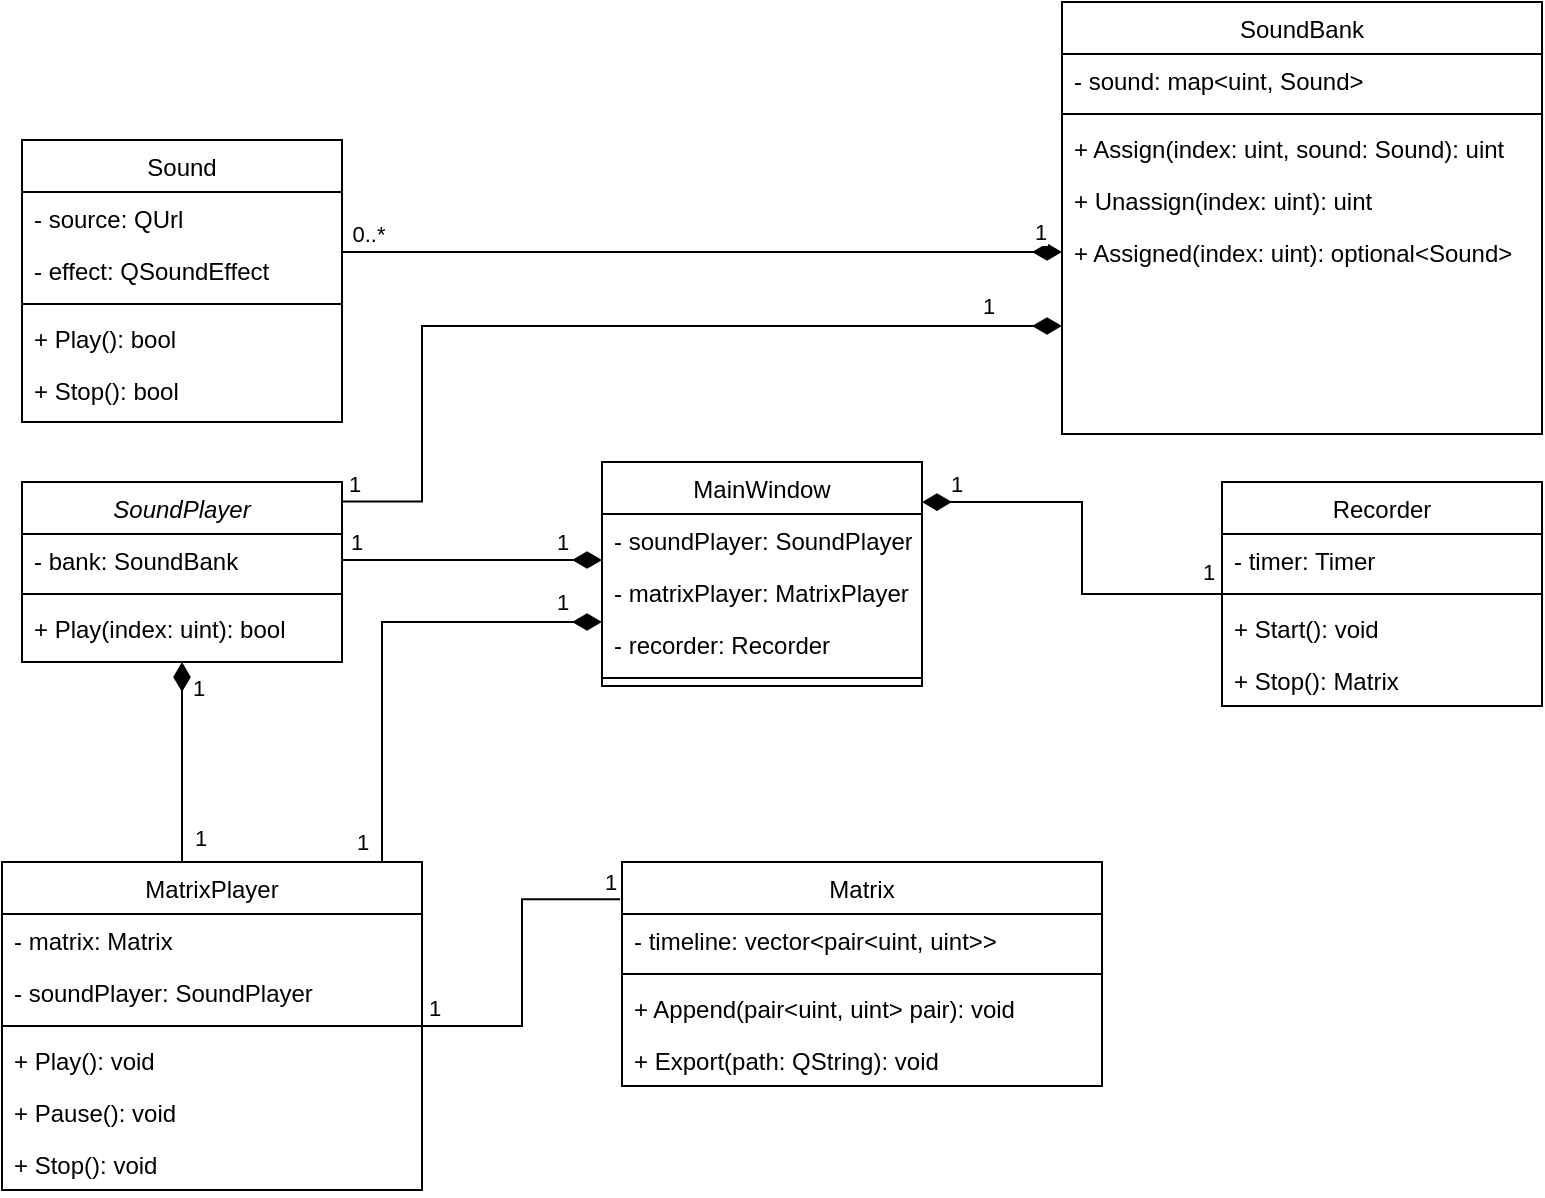 <mxfile version="20.3.0" type="device"><diagram id="C5RBs43oDa-KdzZeNtuy" name="Page-1"><mxGraphModel dx="1731" dy="2274" grid="1" gridSize="10" guides="1" tooltips="1" connect="1" arrows="1" fold="1" page="1" pageScale="1" pageWidth="827" pageHeight="1169" math="0" shadow="0"><root><mxCell id="WIyWlLk6GJQsqaUBKTNV-0"/><mxCell id="WIyWlLk6GJQsqaUBKTNV-1" parent="WIyWlLk6GJQsqaUBKTNV-0"/><mxCell id="zkfFHV4jXpPFQw0GAbJ--0" value="SoundPlayer" style="swimlane;fontStyle=2;align=center;verticalAlign=top;childLayout=stackLayout;horizontal=1;startSize=26;horizontalStack=0;resizeParent=1;resizeLast=0;collapsible=1;marginBottom=0;rounded=0;shadow=0;strokeWidth=1;" parent="WIyWlLk6GJQsqaUBKTNV-1" vertex="1"><mxGeometry x="40" y="210" width="160" height="90" as="geometry"><mxRectangle x="230" y="140" width="160" height="26" as="alternateBounds"/></mxGeometry></mxCell><mxCell id="zkfFHV4jXpPFQw0GAbJ--1" value="- bank: SoundBank" style="text;align=left;verticalAlign=top;spacingLeft=4;spacingRight=4;overflow=hidden;rotatable=0;points=[[0,0.5],[1,0.5]];portConstraint=eastwest;" parent="zkfFHV4jXpPFQw0GAbJ--0" vertex="1"><mxGeometry y="26" width="160" height="26" as="geometry"/></mxCell><mxCell id="zkfFHV4jXpPFQw0GAbJ--4" value="" style="line;html=1;strokeWidth=1;align=left;verticalAlign=middle;spacingTop=-1;spacingLeft=3;spacingRight=3;rotatable=0;labelPosition=right;points=[];portConstraint=eastwest;" parent="zkfFHV4jXpPFQw0GAbJ--0" vertex="1"><mxGeometry y="52" width="160" height="8" as="geometry"/></mxCell><mxCell id="zkfFHV4jXpPFQw0GAbJ--5" value="+ Play(index: uint): bool" style="text;align=left;verticalAlign=top;spacingLeft=4;spacingRight=4;overflow=hidden;rotatable=0;points=[[0,0.5],[1,0.5]];portConstraint=eastwest;" parent="zkfFHV4jXpPFQw0GAbJ--0" vertex="1"><mxGeometry y="60" width="160" height="26" as="geometry"/></mxCell><mxCell id="DgHjwj1t7deErN9cUNjF-8" style="edgeStyle=orthogonalEdgeStyle;rounded=0;orthogonalLoop=1;jettySize=auto;html=1;endArrow=diamondThin;endFill=1;strokeWidth=1;endSize=12;entryX=0;entryY=0.5;entryDx=0;entryDy=0;" edge="1" parent="WIyWlLk6GJQsqaUBKTNV-1" source="zkfFHV4jXpPFQw0GAbJ--6" target="DgHjwj1t7deErN9cUNjF-6"><mxGeometry relative="1" as="geometry"><mxPoint x="340" y="310" as="targetPoint"/><Array as="points"><mxPoint x="250" y="95"/><mxPoint x="250" y="95"/></Array></mxGeometry></mxCell><mxCell id="DgHjwj1t7deErN9cUNjF-9" value="0..*" style="edgeLabel;html=1;align=center;verticalAlign=middle;resizable=0;points=[];" vertex="1" connectable="0" parent="DgHjwj1t7deErN9cUNjF-8"><mxGeometry x="-0.928" y="-1" relative="1" as="geometry"><mxPoint y="-10" as="offset"/></mxGeometry></mxCell><mxCell id="DgHjwj1t7deErN9cUNjF-10" value="1" style="edgeLabel;html=1;align=center;verticalAlign=middle;resizable=0;points=[];" vertex="1" connectable="0" parent="DgHjwj1t7deErN9cUNjF-8"><mxGeometry x="0.938" y="1" relative="1" as="geometry"><mxPoint y="-9" as="offset"/></mxGeometry></mxCell><mxCell id="zkfFHV4jXpPFQw0GAbJ--6" value="Sound" style="swimlane;fontStyle=0;align=center;verticalAlign=top;childLayout=stackLayout;horizontal=1;startSize=26;horizontalStack=0;resizeParent=1;resizeLast=0;collapsible=1;marginBottom=0;rounded=0;shadow=0;strokeWidth=1;" parent="WIyWlLk6GJQsqaUBKTNV-1" vertex="1"><mxGeometry x="40" y="39" width="160" height="141" as="geometry"><mxRectangle x="40" y="79" width="160" height="26" as="alternateBounds"/></mxGeometry></mxCell><mxCell id="zkfFHV4jXpPFQw0GAbJ--7" value="- source: QUrl" style="text;align=left;verticalAlign=top;spacingLeft=4;spacingRight=4;overflow=hidden;rotatable=0;points=[[0,0.5],[1,0.5]];portConstraint=eastwest;" parent="zkfFHV4jXpPFQw0GAbJ--6" vertex="1"><mxGeometry y="26" width="160" height="26" as="geometry"/></mxCell><mxCell id="DgHjwj1t7deErN9cUNjF-4" value="- effect: QSoundEffect" style="text;align=left;verticalAlign=top;spacingLeft=4;spacingRight=4;overflow=hidden;rotatable=0;points=[[0,0.5],[1,0.5]];portConstraint=eastwest;" vertex="1" parent="zkfFHV4jXpPFQw0GAbJ--6"><mxGeometry y="52" width="160" height="26" as="geometry"/></mxCell><mxCell id="zkfFHV4jXpPFQw0GAbJ--9" value="" style="line;html=1;strokeWidth=1;align=left;verticalAlign=middle;spacingTop=-1;spacingLeft=3;spacingRight=3;rotatable=0;labelPosition=right;points=[];portConstraint=eastwest;" parent="zkfFHV4jXpPFQw0GAbJ--6" vertex="1"><mxGeometry y="78" width="160" height="8" as="geometry"/></mxCell><mxCell id="zkfFHV4jXpPFQw0GAbJ--10" value="+ Play(): bool" style="text;align=left;verticalAlign=top;spacingLeft=4;spacingRight=4;overflow=hidden;rotatable=0;points=[[0,0.5],[1,0.5]];portConstraint=eastwest;fontStyle=0" parent="zkfFHV4jXpPFQw0GAbJ--6" vertex="1"><mxGeometry y="86" width="160" height="26" as="geometry"/></mxCell><mxCell id="zkfFHV4jXpPFQw0GAbJ--11" value="+ Stop(): bool" style="text;align=left;verticalAlign=top;spacingLeft=4;spacingRight=4;overflow=hidden;rotatable=0;points=[[0,0.5],[1,0.5]];portConstraint=eastwest;" parent="zkfFHV4jXpPFQw0GAbJ--6" vertex="1"><mxGeometry y="112" width="160" height="26" as="geometry"/></mxCell><mxCell id="DgHjwj1t7deErN9cUNjF-53" style="edgeStyle=orthogonalEdgeStyle;rounded=0;orthogonalLoop=1;jettySize=auto;html=1;entryX=1;entryY=0.179;entryDx=0;entryDy=0;entryPerimeter=0;strokeWidth=1;endArrow=diamondThin;endFill=1;endSize=12;" edge="1" parent="WIyWlLk6GJQsqaUBKTNV-1" source="zkfFHV4jXpPFQw0GAbJ--13" target="DgHjwj1t7deErN9cUNjF-1"><mxGeometry relative="1" as="geometry"/></mxCell><mxCell id="DgHjwj1t7deErN9cUNjF-58" value="1" style="edgeLabel;html=1;align=center;verticalAlign=middle;resizable=0;points=[];" vertex="1" connectable="0" parent="DgHjwj1t7deErN9cUNjF-53"><mxGeometry x="0.892" y="-1" relative="1" as="geometry"><mxPoint x="6" y="-8" as="offset"/></mxGeometry></mxCell><mxCell id="DgHjwj1t7deErN9cUNjF-59" value="1" style="edgeLabel;html=1;align=center;verticalAlign=middle;resizable=0;points=[];" vertex="1" connectable="0" parent="DgHjwj1t7deErN9cUNjF-53"><mxGeometry x="-0.881" relative="1" as="geometry"><mxPoint x="4" y="-11" as="offset"/></mxGeometry></mxCell><mxCell id="zkfFHV4jXpPFQw0GAbJ--13" value="Recorder" style="swimlane;fontStyle=0;align=center;verticalAlign=top;childLayout=stackLayout;horizontal=1;startSize=26;horizontalStack=0;resizeParent=1;resizeLast=0;collapsible=1;marginBottom=0;rounded=0;shadow=0;strokeWidth=1;" parent="WIyWlLk6GJQsqaUBKTNV-1" vertex="1"><mxGeometry x="640" y="210" width="160" height="112" as="geometry"><mxRectangle x="340" y="380" width="170" height="26" as="alternateBounds"/></mxGeometry></mxCell><mxCell id="DgHjwj1t7deErN9cUNjF-22" value="- timer: Timer" style="text;align=left;verticalAlign=top;spacingLeft=4;spacingRight=4;overflow=hidden;rotatable=0;points=[[0,0.5],[1,0.5]];portConstraint=eastwest;" vertex="1" parent="zkfFHV4jXpPFQw0GAbJ--13"><mxGeometry y="26" width="160" height="26" as="geometry"/></mxCell><mxCell id="zkfFHV4jXpPFQw0GAbJ--15" value="" style="line;html=1;strokeWidth=1;align=left;verticalAlign=middle;spacingTop=-1;spacingLeft=3;spacingRight=3;rotatable=0;labelPosition=right;points=[];portConstraint=eastwest;" parent="zkfFHV4jXpPFQw0GAbJ--13" vertex="1"><mxGeometry y="52" width="160" height="8" as="geometry"/></mxCell><mxCell id="DgHjwj1t7deErN9cUNjF-16" value="+ Start(): void" style="text;align=left;verticalAlign=top;spacingLeft=4;spacingRight=4;overflow=hidden;rotatable=0;points=[[0,0.5],[1,0.5]];portConstraint=eastwest;" vertex="1" parent="zkfFHV4jXpPFQw0GAbJ--13"><mxGeometry y="60" width="160" height="26" as="geometry"/></mxCell><mxCell id="DgHjwj1t7deErN9cUNjF-43" value="+ Stop(): Matrix" style="text;align=left;verticalAlign=top;spacingLeft=4;spacingRight=4;overflow=hidden;rotatable=0;points=[[0,0.5],[1,0.5]];portConstraint=eastwest;" vertex="1" parent="zkfFHV4jXpPFQw0GAbJ--13"><mxGeometry y="86" width="160" height="26" as="geometry"/></mxCell><mxCell id="zkfFHV4jXpPFQw0GAbJ--17" value="SoundBank" style="swimlane;fontStyle=0;align=center;verticalAlign=top;childLayout=stackLayout;horizontal=1;startSize=26;horizontalStack=0;resizeParent=1;resizeLast=0;collapsible=1;marginBottom=0;rounded=0;shadow=0;strokeWidth=1;" parent="WIyWlLk6GJQsqaUBKTNV-1" vertex="1"><mxGeometry x="560" y="-30" width="240" height="216" as="geometry"><mxRectangle x="550" y="140" width="160" height="26" as="alternateBounds"/></mxGeometry></mxCell><mxCell id="zkfFHV4jXpPFQw0GAbJ--18" value="- sound: map&lt;uint, Sound&gt;" style="text;align=left;verticalAlign=top;spacingLeft=4;spacingRight=4;overflow=hidden;rotatable=0;points=[[0,0.5],[1,0.5]];portConstraint=eastwest;" parent="zkfFHV4jXpPFQw0GAbJ--17" vertex="1"><mxGeometry y="26" width="240" height="26" as="geometry"/></mxCell><mxCell id="zkfFHV4jXpPFQw0GAbJ--23" value="" style="line;html=1;strokeWidth=1;align=left;verticalAlign=middle;spacingTop=-1;spacingLeft=3;spacingRight=3;rotatable=0;labelPosition=right;points=[];portConstraint=eastwest;" parent="zkfFHV4jXpPFQw0GAbJ--17" vertex="1"><mxGeometry y="52" width="240" height="8" as="geometry"/></mxCell><mxCell id="zkfFHV4jXpPFQw0GAbJ--24" value="+ Assign(index: uint, sound: Sound): uint" style="text;align=left;verticalAlign=top;spacingLeft=4;spacingRight=4;overflow=hidden;rotatable=0;points=[[0,0.5],[1,0.5]];portConstraint=eastwest;" parent="zkfFHV4jXpPFQw0GAbJ--17" vertex="1"><mxGeometry y="60" width="240" height="26" as="geometry"/></mxCell><mxCell id="zkfFHV4jXpPFQw0GAbJ--25" value="+ Unassign(index: uint): uint" style="text;align=left;verticalAlign=top;spacingLeft=4;spacingRight=4;overflow=hidden;rotatable=0;points=[[0,0.5],[1,0.5]];portConstraint=eastwest;" parent="zkfFHV4jXpPFQw0GAbJ--17" vertex="1"><mxGeometry y="86" width="240" height="26" as="geometry"/></mxCell><mxCell id="DgHjwj1t7deErN9cUNjF-6" value="+ Assigned(index: uint): optional&lt;Sound&gt;" style="text;align=left;verticalAlign=top;spacingLeft=4;spacingRight=4;overflow=hidden;rotatable=0;points=[[0,0.5],[1,0.5]];portConstraint=eastwest;" vertex="1" parent="zkfFHV4jXpPFQw0GAbJ--17"><mxGeometry y="112" width="240" height="26" as="geometry"/></mxCell><mxCell id="DgHjwj1t7deErN9cUNjF-1" value="MainWindow" style="swimlane;fontStyle=0;align=center;verticalAlign=top;childLayout=stackLayout;horizontal=1;startSize=26;horizontalStack=0;resizeParent=1;resizeLast=0;collapsible=1;marginBottom=0;rounded=0;shadow=0;strokeWidth=1;" vertex="1" parent="WIyWlLk6GJQsqaUBKTNV-1"><mxGeometry x="330" y="200" width="160" height="112" as="geometry"><mxRectangle x="340" y="380" width="170" height="26" as="alternateBounds"/></mxGeometry></mxCell><mxCell id="DgHjwj1t7deErN9cUNjF-2" value="- soundPlayer: SoundPlayer" style="text;align=left;verticalAlign=top;spacingLeft=4;spacingRight=4;overflow=hidden;rotatable=0;points=[[0,0.5],[1,0.5]];portConstraint=eastwest;" vertex="1" parent="DgHjwj1t7deErN9cUNjF-1"><mxGeometry y="26" width="160" height="26" as="geometry"/></mxCell><mxCell id="DgHjwj1t7deErN9cUNjF-45" value="- matrixPlayer: MatrixPlayer" style="text;align=left;verticalAlign=top;spacingLeft=4;spacingRight=4;overflow=hidden;rotatable=0;points=[[0,0.5],[1,0.5]];portConstraint=eastwest;" vertex="1" parent="DgHjwj1t7deErN9cUNjF-1"><mxGeometry y="52" width="160" height="26" as="geometry"/></mxCell><mxCell id="DgHjwj1t7deErN9cUNjF-46" value="- recorder: Recorder" style="text;align=left;verticalAlign=top;spacingLeft=4;spacingRight=4;overflow=hidden;rotatable=0;points=[[0,0.5],[1,0.5]];portConstraint=eastwest;" vertex="1" parent="DgHjwj1t7deErN9cUNjF-1"><mxGeometry y="78" width="160" height="26" as="geometry"/></mxCell><mxCell id="DgHjwj1t7deErN9cUNjF-3" value="" style="line;html=1;strokeWidth=1;align=left;verticalAlign=middle;spacingTop=-1;spacingLeft=3;spacingRight=3;rotatable=0;labelPosition=right;points=[];portConstraint=eastwest;" vertex="1" parent="DgHjwj1t7deErN9cUNjF-1"><mxGeometry y="104" width="160" height="8" as="geometry"/></mxCell><mxCell id="DgHjwj1t7deErN9cUNjF-13" style="edgeStyle=orthogonalEdgeStyle;rounded=0;orthogonalLoop=1;jettySize=auto;html=1;strokeWidth=1;endArrow=diamondThin;endFill=1;endSize=12;entryX=0;entryY=0.75;entryDx=0;entryDy=0;exitX=1.001;exitY=0.109;exitDx=0;exitDy=0;exitPerimeter=0;" edge="1" parent="WIyWlLk6GJQsqaUBKTNV-1" source="zkfFHV4jXpPFQw0GAbJ--0" target="zkfFHV4jXpPFQw0GAbJ--17"><mxGeometry relative="1" as="geometry"><mxPoint x="340" y="283.0" as="targetPoint"/><Array as="points"><mxPoint x="240" y="220"/><mxPoint x="240" y="132"/></Array></mxGeometry></mxCell><mxCell id="DgHjwj1t7deErN9cUNjF-14" value="1" style="edgeLabel;html=1;align=center;verticalAlign=middle;resizable=0;points=[];" vertex="1" connectable="0" parent="DgHjwj1t7deErN9cUNjF-13"><mxGeometry x="-0.796" y="1" relative="1" as="geometry"><mxPoint x="-33" y="-3" as="offset"/></mxGeometry></mxCell><mxCell id="DgHjwj1t7deErN9cUNjF-15" value="1" style="edgeLabel;html=1;align=center;verticalAlign=middle;resizable=0;points=[];" vertex="1" connectable="0" parent="DgHjwj1t7deErN9cUNjF-13"><mxGeometry x="0.844" y="2" relative="1" as="geometry"><mxPoint x="-2" y="-8" as="offset"/></mxGeometry></mxCell><mxCell id="DgHjwj1t7deErN9cUNjF-18" value="Matrix" style="swimlane;fontStyle=0;align=center;verticalAlign=top;childLayout=stackLayout;horizontal=1;startSize=26;horizontalStack=0;resizeParent=1;resizeLast=0;collapsible=1;marginBottom=0;rounded=0;shadow=0;strokeWidth=1;" vertex="1" parent="WIyWlLk6GJQsqaUBKTNV-1"><mxGeometry x="340" y="400" width="240" height="112" as="geometry"><mxRectangle x="340" y="380" width="170" height="26" as="alternateBounds"/></mxGeometry></mxCell><mxCell id="DgHjwj1t7deErN9cUNjF-23" value="- timeline: vector&lt;pair&lt;uint, uint&gt;&gt;" style="text;align=left;verticalAlign=top;spacingLeft=4;spacingRight=4;overflow=hidden;rotatable=0;points=[[0,0.5],[1,0.5]];portConstraint=eastwest;" vertex="1" parent="DgHjwj1t7deErN9cUNjF-18"><mxGeometry y="26" width="240" height="26" as="geometry"/></mxCell><mxCell id="DgHjwj1t7deErN9cUNjF-20" value="" style="line;html=1;strokeWidth=1;align=left;verticalAlign=middle;spacingTop=-1;spacingLeft=3;spacingRight=3;rotatable=0;labelPosition=right;points=[];portConstraint=eastwest;" vertex="1" parent="DgHjwj1t7deErN9cUNjF-18"><mxGeometry y="52" width="240" height="8" as="geometry"/></mxCell><mxCell id="DgHjwj1t7deErN9cUNjF-21" value="+ Append(pair&lt;uint, uint&gt; pair): void" style="text;align=left;verticalAlign=top;spacingLeft=4;spacingRight=4;overflow=hidden;rotatable=0;points=[[0,0.5],[1,0.5]];portConstraint=eastwest;" vertex="1" parent="DgHjwj1t7deErN9cUNjF-18"><mxGeometry y="60" width="240" height="26" as="geometry"/></mxCell><mxCell id="DgHjwj1t7deErN9cUNjF-33" value="+ Export(path: QString): void" style="text;align=left;verticalAlign=top;spacingLeft=4;spacingRight=4;overflow=hidden;rotatable=0;points=[[0,0.5],[1,0.5]];portConstraint=eastwest;" vertex="1" parent="DgHjwj1t7deErN9cUNjF-18"><mxGeometry y="86" width="240" height="26" as="geometry"/></mxCell><mxCell id="DgHjwj1t7deErN9cUNjF-35" style="edgeStyle=orthogonalEdgeStyle;rounded=0;orthogonalLoop=1;jettySize=auto;html=1;entryX=0.5;entryY=1;entryDx=0;entryDy=0;strokeWidth=1;endArrow=diamondThin;endFill=1;endSize=12;" edge="1" parent="WIyWlLk6GJQsqaUBKTNV-1" source="DgHjwj1t7deErN9cUNjF-26" target="zkfFHV4jXpPFQw0GAbJ--0"><mxGeometry relative="1" as="geometry"><Array as="points"><mxPoint x="120" y="390"/><mxPoint x="120" y="390"/></Array></mxGeometry></mxCell><mxCell id="DgHjwj1t7deErN9cUNjF-36" value="1" style="edgeLabel;html=1;align=center;verticalAlign=middle;resizable=0;points=[];" vertex="1" connectable="0" parent="DgHjwj1t7deErN9cUNjF-35"><mxGeometry x="0.746" y="1" relative="1" as="geometry"><mxPoint x="9" as="offset"/></mxGeometry></mxCell><mxCell id="DgHjwj1t7deErN9cUNjF-37" value="1" style="edgeLabel;html=1;align=center;verticalAlign=middle;resizable=0;points=[];" vertex="1" connectable="0" parent="DgHjwj1t7deErN9cUNjF-35"><mxGeometry x="-0.835" y="1" relative="1" as="geometry"><mxPoint x="10" y="-4" as="offset"/></mxGeometry></mxCell><mxCell id="DgHjwj1t7deErN9cUNjF-47" value="" style="edgeStyle=orthogonalEdgeStyle;rounded=0;orthogonalLoop=1;jettySize=auto;html=1;strokeWidth=1;endArrow=diamondThin;endFill=1;endSize=12;" edge="1" parent="WIyWlLk6GJQsqaUBKTNV-1" source="DgHjwj1t7deErN9cUNjF-26"><mxGeometry relative="1" as="geometry"><mxPoint x="330" y="280" as="targetPoint"/><Array as="points"><mxPoint x="220" y="280"/><mxPoint x="330" y="280"/></Array></mxGeometry></mxCell><mxCell id="DgHjwj1t7deErN9cUNjF-56" value="1" style="edgeLabel;html=1;align=center;verticalAlign=middle;resizable=0;points=[];" vertex="1" connectable="0" parent="DgHjwj1t7deErN9cUNjF-47"><mxGeometry x="-0.948" y="2" relative="1" as="geometry"><mxPoint x="-8" y="-4" as="offset"/></mxGeometry></mxCell><mxCell id="DgHjwj1t7deErN9cUNjF-57" value="1" style="edgeLabel;html=1;align=center;verticalAlign=middle;resizable=0;points=[];" vertex="1" connectable="0" parent="DgHjwj1t7deErN9cUNjF-47"><mxGeometry x="0.895" y="1" relative="1" as="geometry"><mxPoint x="-8" y="-9" as="offset"/></mxGeometry></mxCell><mxCell id="DgHjwj1t7deErN9cUNjF-26" value="MatrixPlayer" style="swimlane;fontStyle=0;align=center;verticalAlign=top;childLayout=stackLayout;horizontal=1;startSize=26;horizontalStack=0;resizeParent=1;resizeLast=0;collapsible=1;marginBottom=0;rounded=0;shadow=0;strokeWidth=1;" vertex="1" parent="WIyWlLk6GJQsqaUBKTNV-1"><mxGeometry x="30" y="400" width="210" height="164" as="geometry"><mxRectangle x="340" y="380" width="170" height="26" as="alternateBounds"/></mxGeometry></mxCell><mxCell id="DgHjwj1t7deErN9cUNjF-27" value="- matrix: Matrix" style="text;align=left;verticalAlign=top;spacingLeft=4;spacingRight=4;overflow=hidden;rotatable=0;points=[[0,0.5],[1,0.5]];portConstraint=eastwest;" vertex="1" parent="DgHjwj1t7deErN9cUNjF-26"><mxGeometry y="26" width="210" height="26" as="geometry"/></mxCell><mxCell id="DgHjwj1t7deErN9cUNjF-30" value="- soundPlayer: SoundPlayer" style="text;align=left;verticalAlign=top;spacingLeft=4;spacingRight=4;overflow=hidden;rotatable=0;points=[[0,0.5],[1,0.5]];portConstraint=eastwest;" vertex="1" parent="DgHjwj1t7deErN9cUNjF-26"><mxGeometry y="52" width="210" height="26" as="geometry"/></mxCell><mxCell id="DgHjwj1t7deErN9cUNjF-28" value="" style="line;html=1;strokeWidth=1;align=left;verticalAlign=middle;spacingTop=-1;spacingLeft=3;spacingRight=3;rotatable=0;labelPosition=right;points=[];portConstraint=eastwest;" vertex="1" parent="DgHjwj1t7deErN9cUNjF-26"><mxGeometry y="78" width="210" height="8" as="geometry"/></mxCell><mxCell id="DgHjwj1t7deErN9cUNjF-29" value="+ Play(): void" style="text;align=left;verticalAlign=top;spacingLeft=4;spacingRight=4;overflow=hidden;rotatable=0;points=[[0,0.5],[1,0.5]];portConstraint=eastwest;" vertex="1" parent="DgHjwj1t7deErN9cUNjF-26"><mxGeometry y="86" width="210" height="26" as="geometry"/></mxCell><mxCell id="DgHjwj1t7deErN9cUNjF-31" value="+ Pause(): void" style="text;align=left;verticalAlign=top;spacingLeft=4;spacingRight=4;overflow=hidden;rotatable=0;points=[[0,0.5],[1,0.5]];portConstraint=eastwest;" vertex="1" parent="DgHjwj1t7deErN9cUNjF-26"><mxGeometry y="112" width="210" height="26" as="geometry"/></mxCell><mxCell id="DgHjwj1t7deErN9cUNjF-32" value="+ Stop(): void" style="text;align=left;verticalAlign=top;spacingLeft=4;spacingRight=4;overflow=hidden;rotatable=0;points=[[0,0.5],[1,0.5]];portConstraint=eastwest;" vertex="1" parent="DgHjwj1t7deErN9cUNjF-26"><mxGeometry y="138" width="210" height="26" as="geometry"/></mxCell><mxCell id="DgHjwj1t7deErN9cUNjF-40" value="" style="edgeStyle=orthogonalEdgeStyle;rounded=0;orthogonalLoop=1;jettySize=auto;html=1;strokeWidth=1;endArrow=none;endFill=0;endSize=12;entryX=-0.004;entryY=0.166;entryDx=0;entryDy=0;entryPerimeter=0;" edge="1" parent="WIyWlLk6GJQsqaUBKTNV-1" source="DgHjwj1t7deErN9cUNjF-28" target="DgHjwj1t7deErN9cUNjF-18"><mxGeometry relative="1" as="geometry"/></mxCell><mxCell id="DgHjwj1t7deErN9cUNjF-41" value="1" style="edgeLabel;html=1;align=center;verticalAlign=middle;resizable=0;points=[];" vertex="1" connectable="0" parent="DgHjwj1t7deErN9cUNjF-40"><mxGeometry x="-0.916" relative="1" as="geometry"><mxPoint x="-1" y="-9" as="offset"/></mxGeometry></mxCell><mxCell id="DgHjwj1t7deErN9cUNjF-42" value="1" style="edgeLabel;html=1;align=center;verticalAlign=middle;resizable=0;points=[];" vertex="1" connectable="0" parent="DgHjwj1t7deErN9cUNjF-40"><mxGeometry x="0.914" relative="1" as="geometry"><mxPoint x="2" y="-9" as="offset"/></mxGeometry></mxCell><mxCell id="DgHjwj1t7deErN9cUNjF-52" style="edgeStyle=orthogonalEdgeStyle;rounded=0;orthogonalLoop=1;jettySize=auto;html=1;entryX=0;entryY=0.885;entryDx=0;entryDy=0;entryPerimeter=0;strokeWidth=1;endArrow=diamondThin;endFill=1;endSize=12;" edge="1" parent="WIyWlLk6GJQsqaUBKTNV-1" source="zkfFHV4jXpPFQw0GAbJ--1" target="DgHjwj1t7deErN9cUNjF-2"><mxGeometry relative="1" as="geometry"/></mxCell><mxCell id="DgHjwj1t7deErN9cUNjF-54" value="1" style="edgeLabel;html=1;align=center;verticalAlign=middle;resizable=0;points=[];" vertex="1" connectable="0" parent="DgHjwj1t7deErN9cUNjF-52"><mxGeometry x="-0.898" y="2" relative="1" as="geometry"><mxPoint y="-7" as="offset"/></mxGeometry></mxCell><mxCell id="DgHjwj1t7deErN9cUNjF-55" value="1" style="edgeLabel;html=1;align=center;verticalAlign=middle;resizable=0;points=[];" vertex="1" connectable="0" parent="DgHjwj1t7deErN9cUNjF-52"><mxGeometry x="0.808" y="2" relative="1" as="geometry"><mxPoint x="-8" y="-7" as="offset"/></mxGeometry></mxCell></root></mxGraphModel></diagram></mxfile>
